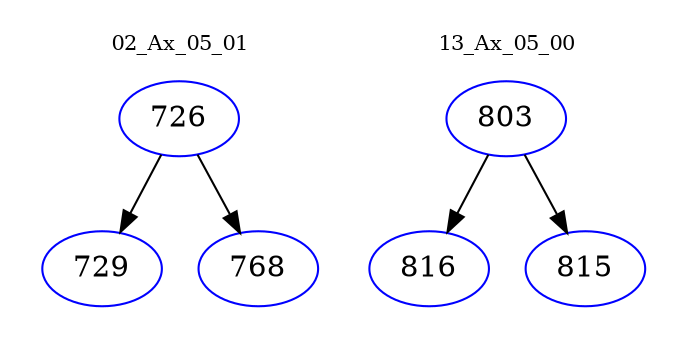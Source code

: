 digraph{
subgraph cluster_0 {
color = white
label = "02_Ax_05_01";
fontsize=10;
T0_726 [label="726", color="blue"]
T0_726 -> T0_729 [color="black"]
T0_729 [label="729", color="blue"]
T0_726 -> T0_768 [color="black"]
T0_768 [label="768", color="blue"]
}
subgraph cluster_1 {
color = white
label = "13_Ax_05_00";
fontsize=10;
T1_803 [label="803", color="blue"]
T1_803 -> T1_816 [color="black"]
T1_816 [label="816", color="blue"]
T1_803 -> T1_815 [color="black"]
T1_815 [label="815", color="blue"]
}
}
